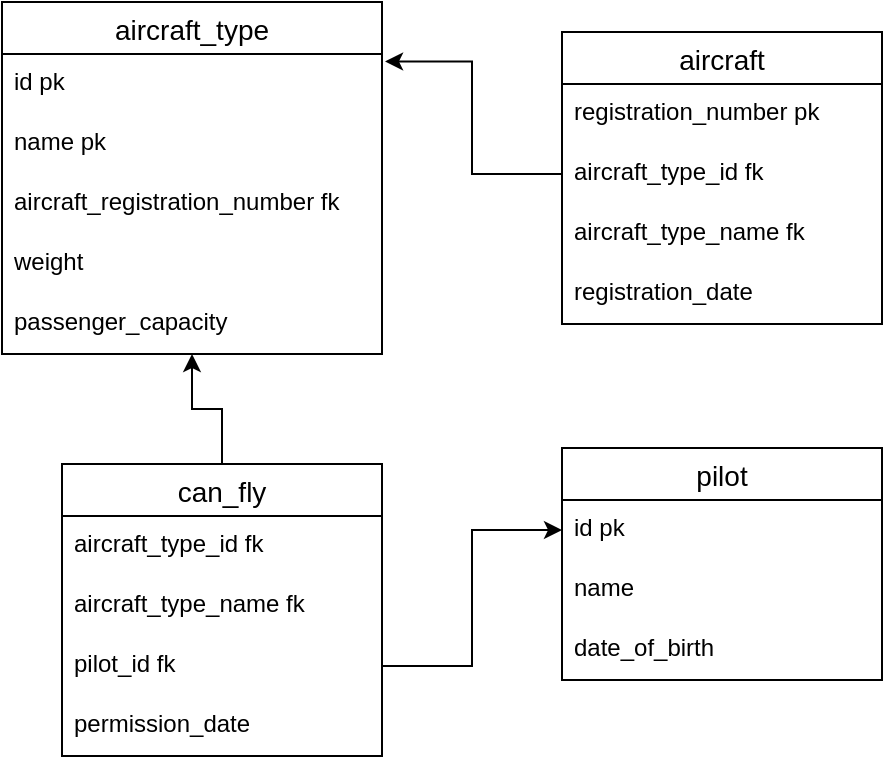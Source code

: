 <mxfile version="21.0.6" type="device"><diagram id="yBgY3f8-oVZfKEDpoH7D" name="Page-1"><mxGraphModel dx="1314" dy="853" grid="1" gridSize="10" guides="1" tooltips="1" connect="1" arrows="1" fold="1" page="1" pageScale="1" pageWidth="1920" pageHeight="1200" math="0" shadow="0"><root><mxCell id="0"/><mxCell id="1" parent="0"/><mxCell id="bunrWRF7cj-5N4HMY2d9-1" value="aircraft_type" style="swimlane;fontStyle=0;childLayout=stackLayout;horizontal=1;startSize=26;horizontalStack=0;resizeParent=1;resizeParentMax=0;resizeLast=0;collapsible=1;marginBottom=0;align=center;fontSize=14;" parent="1" vertex="1"><mxGeometry x="720" y="309" width="190" height="176" as="geometry"/></mxCell><mxCell id="bunrWRF7cj-5N4HMY2d9-2" value="id pk" style="text;strokeColor=none;fillColor=none;spacingLeft=4;spacingRight=4;overflow=hidden;rotatable=0;points=[[0,0.5],[1,0.5]];portConstraint=eastwest;fontSize=12;" parent="bunrWRF7cj-5N4HMY2d9-1" vertex="1"><mxGeometry y="26" width="190" height="30" as="geometry"/></mxCell><mxCell id="bunrWRF7cj-5N4HMY2d9-3" value="name pk&#10;" style="text;strokeColor=none;fillColor=none;spacingLeft=4;spacingRight=4;overflow=hidden;rotatable=0;points=[[0,0.5],[1,0.5]];portConstraint=eastwest;fontSize=12;" parent="bunrWRF7cj-5N4HMY2d9-1" vertex="1"><mxGeometry y="56" width="190" height="30" as="geometry"/></mxCell><mxCell id="JEnBGQ3DzqDwKvPl-dOM-13" value="aircraft_registration_number fk" style="text;strokeColor=none;fillColor=none;spacingLeft=4;spacingRight=4;overflow=hidden;rotatable=0;points=[[0,0.5],[1,0.5]];portConstraint=eastwest;fontSize=12;" vertex="1" parent="bunrWRF7cj-5N4HMY2d9-1"><mxGeometry y="86" width="190" height="30" as="geometry"/></mxCell><mxCell id="bunrWRF7cj-5N4HMY2d9-4" value="weight&#10;" style="text;strokeColor=none;fillColor=none;spacingLeft=4;spacingRight=4;overflow=hidden;rotatable=0;points=[[0,0.5],[1,0.5]];portConstraint=eastwest;fontSize=12;" parent="bunrWRF7cj-5N4HMY2d9-1" vertex="1"><mxGeometry y="116" width="190" height="30" as="geometry"/></mxCell><mxCell id="bunrWRF7cj-5N4HMY2d9-5" value="passenger_capacity" style="text;strokeColor=none;fillColor=none;spacingLeft=4;spacingRight=4;overflow=hidden;rotatable=0;points=[[0,0.5],[1,0.5]];portConstraint=eastwest;fontSize=12;" parent="bunrWRF7cj-5N4HMY2d9-1" vertex="1"><mxGeometry y="146" width="190" height="30" as="geometry"/></mxCell><mxCell id="bunrWRF7cj-5N4HMY2d9-13" value="can_fly" style="swimlane;fontStyle=0;childLayout=stackLayout;horizontal=1;startSize=26;horizontalStack=0;resizeParent=1;resizeParentMax=0;resizeLast=0;collapsible=1;marginBottom=0;align=center;fontSize=14;" parent="1" vertex="1"><mxGeometry x="750" y="540" width="160" height="146" as="geometry"/></mxCell><mxCell id="bunrWRF7cj-5N4HMY2d9-14" value="aircraft_type_id fk" style="text;strokeColor=none;fillColor=none;spacingLeft=4;spacingRight=4;overflow=hidden;rotatable=0;points=[[0,0.5],[1,0.5]];portConstraint=eastwest;fontSize=12;" parent="bunrWRF7cj-5N4HMY2d9-13" vertex="1"><mxGeometry y="26" width="160" height="30" as="geometry"/></mxCell><mxCell id="JEnBGQ3DzqDwKvPl-dOM-11" value="aircraft_type_name fk" style="text;strokeColor=none;fillColor=none;spacingLeft=4;spacingRight=4;overflow=hidden;rotatable=0;points=[[0,0.5],[1,0.5]];portConstraint=eastwest;fontSize=12;" vertex="1" parent="bunrWRF7cj-5N4HMY2d9-13"><mxGeometry y="56" width="160" height="30" as="geometry"/></mxCell><mxCell id="bunrWRF7cj-5N4HMY2d9-15" value="pilot_id fk&#10;" style="text;strokeColor=none;fillColor=none;spacingLeft=4;spacingRight=4;overflow=hidden;rotatable=0;points=[[0,0.5],[1,0.5]];portConstraint=eastwest;fontSize=12;" parent="bunrWRF7cj-5N4HMY2d9-13" vertex="1"><mxGeometry y="86" width="160" height="30" as="geometry"/></mxCell><mxCell id="bunrWRF7cj-5N4HMY2d9-23" value="permission_date" style="text;strokeColor=none;fillColor=none;spacingLeft=4;spacingRight=4;overflow=hidden;rotatable=0;points=[[0,0.5],[1,0.5]];portConstraint=eastwest;fontSize=12;" parent="bunrWRF7cj-5N4HMY2d9-13" vertex="1"><mxGeometry y="116" width="160" height="30" as="geometry"/></mxCell><mxCell id="bunrWRF7cj-5N4HMY2d9-17" value="pilot" style="swimlane;fontStyle=0;childLayout=stackLayout;horizontal=1;startSize=26;horizontalStack=0;resizeParent=1;resizeParentMax=0;resizeLast=0;collapsible=1;marginBottom=0;align=center;fontSize=14;" parent="1" vertex="1"><mxGeometry x="1000" y="532" width="160" height="116" as="geometry"/></mxCell><mxCell id="bunrWRF7cj-5N4HMY2d9-18" value="id pk" style="text;strokeColor=none;fillColor=none;spacingLeft=4;spacingRight=4;overflow=hidden;rotatable=0;points=[[0,0.5],[1,0.5]];portConstraint=eastwest;fontSize=12;" parent="bunrWRF7cj-5N4HMY2d9-17" vertex="1"><mxGeometry y="26" width="160" height="30" as="geometry"/></mxCell><mxCell id="bunrWRF7cj-5N4HMY2d9-19" value="name" style="text;strokeColor=none;fillColor=none;spacingLeft=4;spacingRight=4;overflow=hidden;rotatable=0;points=[[0,0.5],[1,0.5]];portConstraint=eastwest;fontSize=12;" parent="bunrWRF7cj-5N4HMY2d9-17" vertex="1"><mxGeometry y="56" width="160" height="30" as="geometry"/></mxCell><mxCell id="bunrWRF7cj-5N4HMY2d9-20" value="date_of_birth" style="text;strokeColor=none;fillColor=none;spacingLeft=4;spacingRight=4;overflow=hidden;rotatable=0;points=[[0,0.5],[1,0.5]];portConstraint=eastwest;fontSize=12;" parent="bunrWRF7cj-5N4HMY2d9-17" vertex="1"><mxGeometry y="86" width="160" height="30" as="geometry"/></mxCell><mxCell id="bunrWRF7cj-5N4HMY2d9-28" style="edgeStyle=orthogonalEdgeStyle;rounded=0;orthogonalLoop=1;jettySize=auto;html=1;" parent="1" source="bunrWRF7cj-5N4HMY2d9-13" target="bunrWRF7cj-5N4HMY2d9-1" edge="1"><mxGeometry relative="1" as="geometry"><mxPoint x="690" y="480" as="targetPoint"/></mxGeometry></mxCell><mxCell id="JEnBGQ3DzqDwKvPl-dOM-1" style="edgeStyle=orthogonalEdgeStyle;rounded=0;orthogonalLoop=1;jettySize=auto;html=1;exitX=1;exitY=0.5;exitDx=0;exitDy=0;entryX=0;entryY=0.5;entryDx=0;entryDy=0;" edge="1" parent="1" source="bunrWRF7cj-5N4HMY2d9-15" target="bunrWRF7cj-5N4HMY2d9-18"><mxGeometry relative="1" as="geometry"/></mxCell><mxCell id="JEnBGQ3DzqDwKvPl-dOM-3" value="aircraft" style="swimlane;fontStyle=0;childLayout=stackLayout;horizontal=1;startSize=26;horizontalStack=0;resizeParent=1;resizeParentMax=0;resizeLast=0;collapsible=1;marginBottom=0;align=center;fontSize=14;" vertex="1" parent="1"><mxGeometry x="1000" y="324" width="160" height="146" as="geometry"><mxRectangle x="1170" y="270" width="80" height="30" as="alternateBounds"/></mxGeometry></mxCell><mxCell id="JEnBGQ3DzqDwKvPl-dOM-4" value="registration_number pk" style="text;strokeColor=none;fillColor=none;spacingLeft=4;spacingRight=4;overflow=hidden;rotatable=0;points=[[0,0.5],[1,0.5]];portConstraint=eastwest;fontSize=12;" vertex="1" parent="JEnBGQ3DzqDwKvPl-dOM-3"><mxGeometry y="26" width="160" height="30" as="geometry"/></mxCell><mxCell id="JEnBGQ3DzqDwKvPl-dOM-5" value="aircraft_type_id fk" style="text;strokeColor=none;fillColor=none;spacingLeft=4;spacingRight=4;overflow=hidden;rotatable=0;points=[[0,0.5],[1,0.5]];portConstraint=eastwest;fontSize=12;" vertex="1" parent="JEnBGQ3DzqDwKvPl-dOM-3"><mxGeometry y="56" width="160" height="30" as="geometry"/></mxCell><mxCell id="JEnBGQ3DzqDwKvPl-dOM-6" value="aircraft_type_name fk" style="text;strokeColor=none;fillColor=none;spacingLeft=4;spacingRight=4;overflow=hidden;rotatable=0;points=[[0,0.5],[1,0.5]];portConstraint=eastwest;fontSize=12;" vertex="1" parent="JEnBGQ3DzqDwKvPl-dOM-3"><mxGeometry y="86" width="160" height="30" as="geometry"/></mxCell><mxCell id="JEnBGQ3DzqDwKvPl-dOM-7" value="registration_date" style="text;strokeColor=none;fillColor=none;spacingLeft=4;spacingRight=4;overflow=hidden;rotatable=0;points=[[0,0.5],[1,0.5]];portConstraint=eastwest;fontSize=12;" vertex="1" parent="JEnBGQ3DzqDwKvPl-dOM-3"><mxGeometry y="116" width="160" height="30" as="geometry"/></mxCell><mxCell id="JEnBGQ3DzqDwKvPl-dOM-8" style="edgeStyle=orthogonalEdgeStyle;rounded=0;orthogonalLoop=1;jettySize=auto;html=1;exitX=0;exitY=0.5;exitDx=0;exitDy=0;entryX=1.008;entryY=0.169;entryDx=0;entryDy=0;entryPerimeter=0;" edge="1" parent="1" source="JEnBGQ3DzqDwKvPl-dOM-5" target="bunrWRF7cj-5N4HMY2d9-1"><mxGeometry relative="1" as="geometry"/></mxCell></root></mxGraphModel></diagram></mxfile>